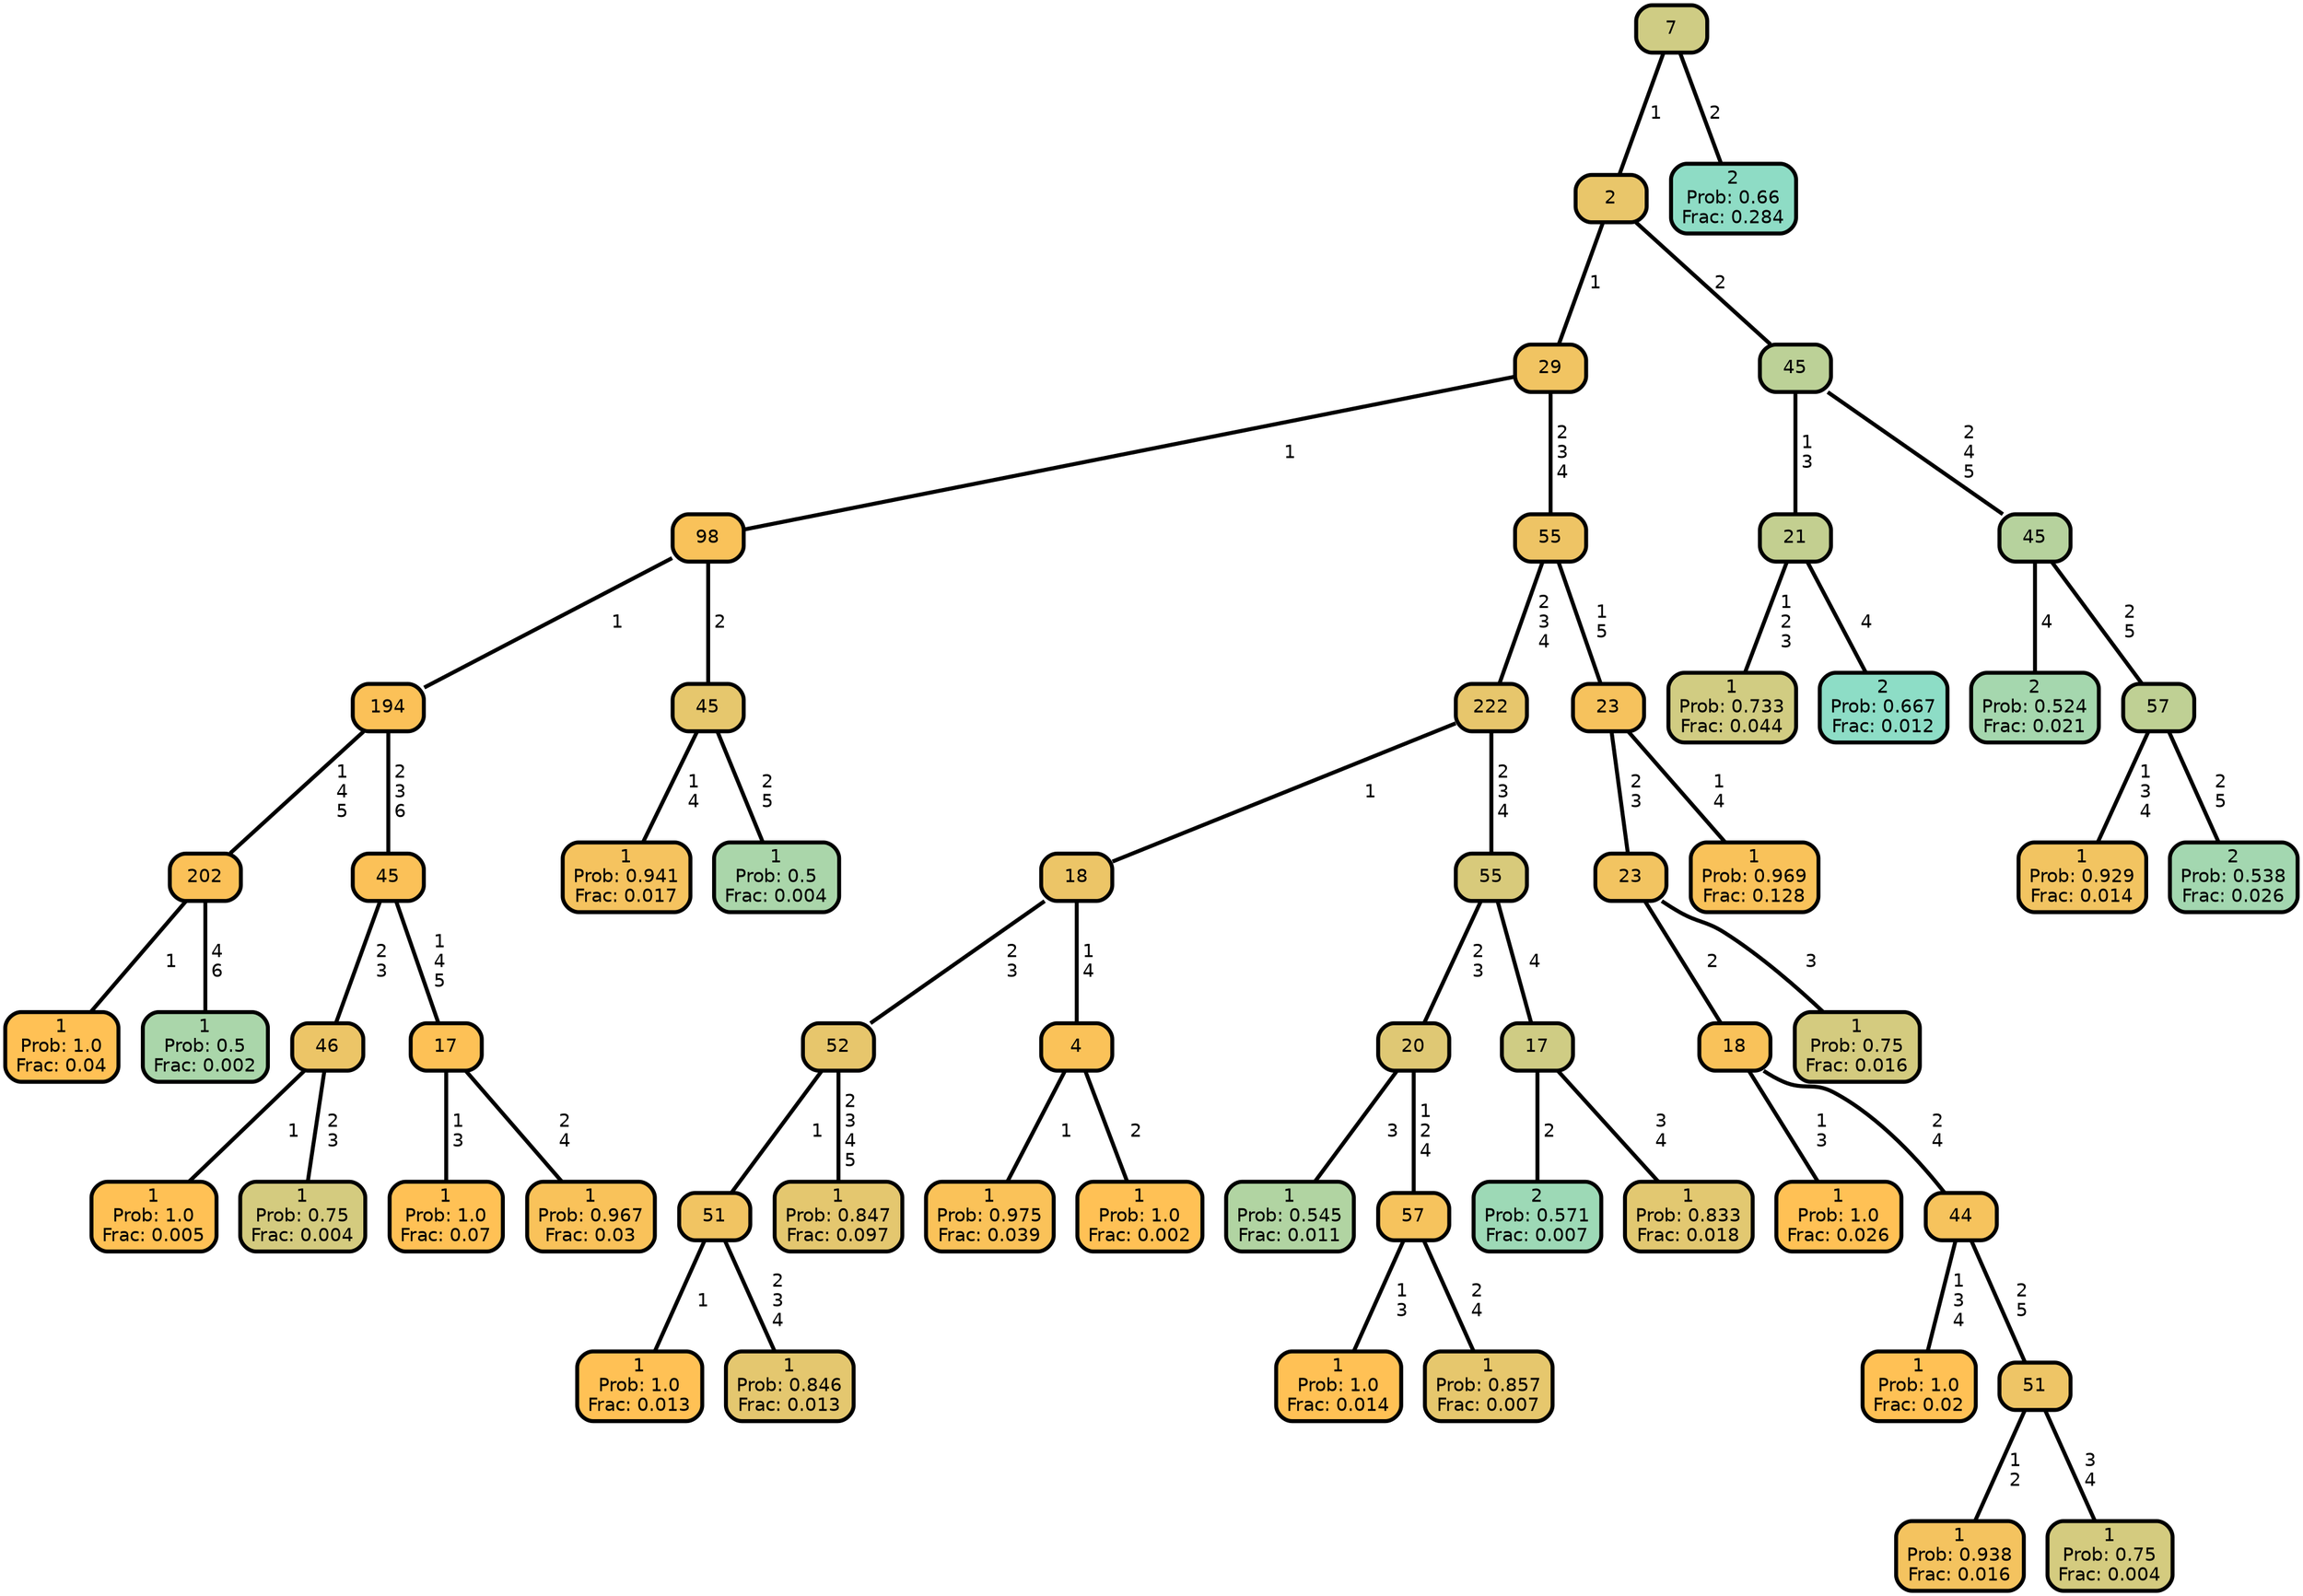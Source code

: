 graph Tree {
node [shape=box, style="filled, rounded",color="black",penwidth="3",fontcolor="black",                 fontname=helvetica] ;
graph [ranksep="0 equally", splines=straight,                 bgcolor=transparent, dpi=200] ;
edge [fontname=helvetica, color=black] ;
0 [label="1
Prob: 1.0
Frac: 0.04", fillcolor="#ffc155"] ;
1 [label="202", fillcolor="#fbc158"] ;
2 [label="1
Prob: 0.5
Frac: 0.002", fillcolor="#aad6aa"] ;
3 [label="194", fillcolor="#fbc158"] ;
4 [label="1
Prob: 1.0
Frac: 0.005", fillcolor="#ffc155"] ;
5 [label="46", fillcolor="#ecc567"] ;
6 [label="1
Prob: 0.75
Frac: 0.004", fillcolor="#d4cb7f"] ;
7 [label="45", fillcolor="#fbc158"] ;
8 [label="1
Prob: 1.0
Frac: 0.07", fillcolor="#ffc155"] ;
9 [label="17", fillcolor="#fdc156"] ;
10 [label="1
Prob: 0.967
Frac: 0.03", fillcolor="#f9c25a"] ;
11 [label="98", fillcolor="#f9c25a"] ;
12 [label="1
Prob: 0.941
Frac: 0.017", fillcolor="#f5c35f"] ;
13 [label="45", fillcolor="#e6c76d"] ;
14 [label="1
Prob: 0.5
Frac: 0.004", fillcolor="#aad6aa"] ;
15 [label="29", fillcolor="#f1c462"] ;
16 [label="1
Prob: 1.0
Frac: 0.013", fillcolor="#ffc155"] ;
17 [label="51", fillcolor="#f1c462"] ;
18 [label="1
Prob: 0.846
Frac: 0.013", fillcolor="#e4c76f"] ;
19 [label="52", fillcolor="#e7c66c"] ;
20 [label="1
Prob: 0.847
Frac: 0.097", fillcolor="#e4c76f"] ;
21 [label="18", fillcolor="#ecc567"] ;
22 [label="1
Prob: 0.975
Frac: 0.039", fillcolor="#fac259"] ;
23 [label="4", fillcolor="#fac259"] ;
24 [label="1
Prob: 1.0
Frac: 0.002", fillcolor="#ffc155"] ;
25 [label="222", fillcolor="#e7c66c"] ;
26 [label="1
Prob: 0.545
Frac: 0.011", fillcolor="#b1d4a2"] ;
27 [label="20", fillcolor="#dfc874"] ;
28 [label="1
Prob: 1.0
Frac: 0.014", fillcolor="#ffc155"] ;
29 [label="57", fillcolor="#f6c35d"] ;
30 [label="1
Prob: 0.857
Frac: 0.007", fillcolor="#e6c76d"] ;
31 [label="55", fillcolor="#d8ca7b"] ;
32 [label="2
Prob: 0.571
Frac: 0.007", fillcolor="#9dd9b6"] ;
33 [label="17", fillcolor="#cfcc84"] ;
34 [label="1
Prob: 0.833
Frac: 0.018", fillcolor="#e2c871"] ;
35 [label="55", fillcolor="#eec465"] ;
36 [label="1
Prob: 1.0
Frac: 0.026", fillcolor="#ffc155"] ;
37 [label="18", fillcolor="#f9c25a"] ;
38 [label="1
Prob: 1.0
Frac: 0.02", fillcolor="#ffc155"] ;
39 [label="44", fillcolor="#f6c35d"] ;
40 [label="1
Prob: 0.938
Frac: 0.016", fillcolor="#f4c35f"] ;
41 [label="51", fillcolor="#eec566"] ;
42 [label="1
Prob: 0.75
Frac: 0.004", fillcolor="#d4cb7f"] ;
43 [label="23", fillcolor="#f2c461"] ;
44 [label="1
Prob: 0.75
Frac: 0.016", fillcolor="#d4cb7f"] ;
45 [label="23", fillcolor="#f6c25d"] ;
46 [label="1
Prob: 0.969
Frac: 0.128", fillcolor="#f9c25a"] ;
47 [label="2", fillcolor="#e9c66a"] ;
48 [label="1
Prob: 0.733
Frac: 0.044", fillcolor="#d1cc82"] ;
49 [label="21", fillcolor="#c3cf90"] ;
50 [label="2
Prob: 0.667
Frac: 0.012", fillcolor="#8dddc6"] ;
51 [label="45", fillcolor="#bcd197"] ;
52 [label="2
Prob: 0.524
Frac: 0.021", fillcolor="#a5d7ae"] ;
53 [label="45", fillcolor="#b6d29d"] ;
54 [label="1
Prob: 0.929
Frac: 0.014", fillcolor="#f2c461"] ;
55 [label="57", fillcolor="#bfd094"] ;
56 [label="2
Prob: 0.538
Frac: 0.026", fillcolor="#a3d7b0"] ;
57 [label="7", fillcolor="#cfcc84"] ;
58 [label="2
Prob: 0.66
Frac: 0.284", fillcolor="#8edcc5"] ;
1 -- 0 [label=" 1",penwidth=3] ;
1 -- 2 [label=" 4\n 6",penwidth=3] ;
3 -- 1 [label=" 1\n 4\n 5",penwidth=3] ;
3 -- 7 [label=" 2\n 3\n 6",penwidth=3] ;
5 -- 4 [label=" 1",penwidth=3] ;
5 -- 6 [label=" 2\n 3",penwidth=3] ;
7 -- 5 [label=" 2\n 3",penwidth=3] ;
7 -- 9 [label=" 1\n 4\n 5",penwidth=3] ;
9 -- 8 [label=" 1\n 3",penwidth=3] ;
9 -- 10 [label=" 2\n 4",penwidth=3] ;
11 -- 3 [label=" 1",penwidth=3] ;
11 -- 13 [label=" 2",penwidth=3] ;
13 -- 12 [label=" 1\n 4",penwidth=3] ;
13 -- 14 [label=" 2\n 5",penwidth=3] ;
15 -- 11 [label=" 1",penwidth=3] ;
15 -- 35 [label=" 2\n 3\n 4",penwidth=3] ;
17 -- 16 [label=" 1",penwidth=3] ;
17 -- 18 [label=" 2\n 3\n 4",penwidth=3] ;
19 -- 17 [label=" 1",penwidth=3] ;
19 -- 20 [label=" 2\n 3\n 4\n 5",penwidth=3] ;
21 -- 19 [label=" 2\n 3",penwidth=3] ;
21 -- 23 [label=" 1\n 4",penwidth=3] ;
23 -- 22 [label=" 1",penwidth=3] ;
23 -- 24 [label=" 2",penwidth=3] ;
25 -- 21 [label=" 1",penwidth=3] ;
25 -- 31 [label=" 2\n 3\n 4",penwidth=3] ;
27 -- 26 [label=" 3",penwidth=3] ;
27 -- 29 [label=" 1\n 2\n 4",penwidth=3] ;
29 -- 28 [label=" 1\n 3",penwidth=3] ;
29 -- 30 [label=" 2\n 4",penwidth=3] ;
31 -- 27 [label=" 2\n 3",penwidth=3] ;
31 -- 33 [label=" 4",penwidth=3] ;
33 -- 32 [label=" 2",penwidth=3] ;
33 -- 34 [label=" 3\n 4",penwidth=3] ;
35 -- 25 [label=" 2\n 3\n 4",penwidth=3] ;
35 -- 45 [label=" 1\n 5",penwidth=3] ;
37 -- 36 [label=" 1\n 3",penwidth=3] ;
37 -- 39 [label=" 2\n 4",penwidth=3] ;
39 -- 38 [label=" 1\n 3\n 4",penwidth=3] ;
39 -- 41 [label=" 2\n 5",penwidth=3] ;
41 -- 40 [label=" 1\n 2",penwidth=3] ;
41 -- 42 [label=" 3\n 4",penwidth=3] ;
43 -- 37 [label=" 2",penwidth=3] ;
43 -- 44 [label=" 3",penwidth=3] ;
45 -- 43 [label=" 2\n 3",penwidth=3] ;
45 -- 46 [label=" 1\n 4",penwidth=3] ;
47 -- 15 [label=" 1",penwidth=3] ;
47 -- 51 [label=" 2",penwidth=3] ;
49 -- 48 [label=" 1\n 2\n 3",penwidth=3] ;
49 -- 50 [label=" 4",penwidth=3] ;
51 -- 49 [label=" 1\n 3",penwidth=3] ;
51 -- 53 [label=" 2\n 4\n 5",penwidth=3] ;
53 -- 52 [label=" 4",penwidth=3] ;
53 -- 55 [label=" 2\n 5",penwidth=3] ;
55 -- 54 [label=" 1\n 3\n 4",penwidth=3] ;
55 -- 56 [label=" 2\n 5",penwidth=3] ;
57 -- 47 [label=" 1",penwidth=3] ;
57 -- 58 [label=" 2",penwidth=3] ;
{rank = same;}}